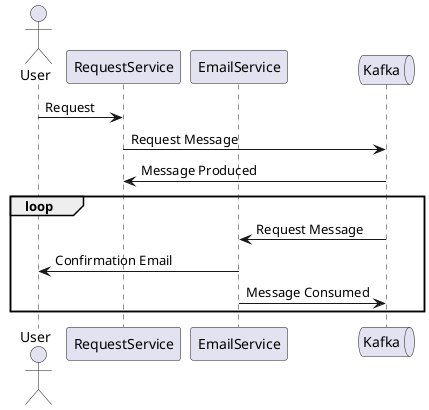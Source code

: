 @startuml

actor User
participant RequestService
participant EmailService
queue Kafka

User -> RequestService: Request
RequestService -> Kafka: Request Message
Kafka -> RequestService: Message Produced

loop
Kafka -> EmailService: Request Message
EmailService -> User: Confirmation Email
EmailService -> Kafka: Message Consumed
end

@enduml